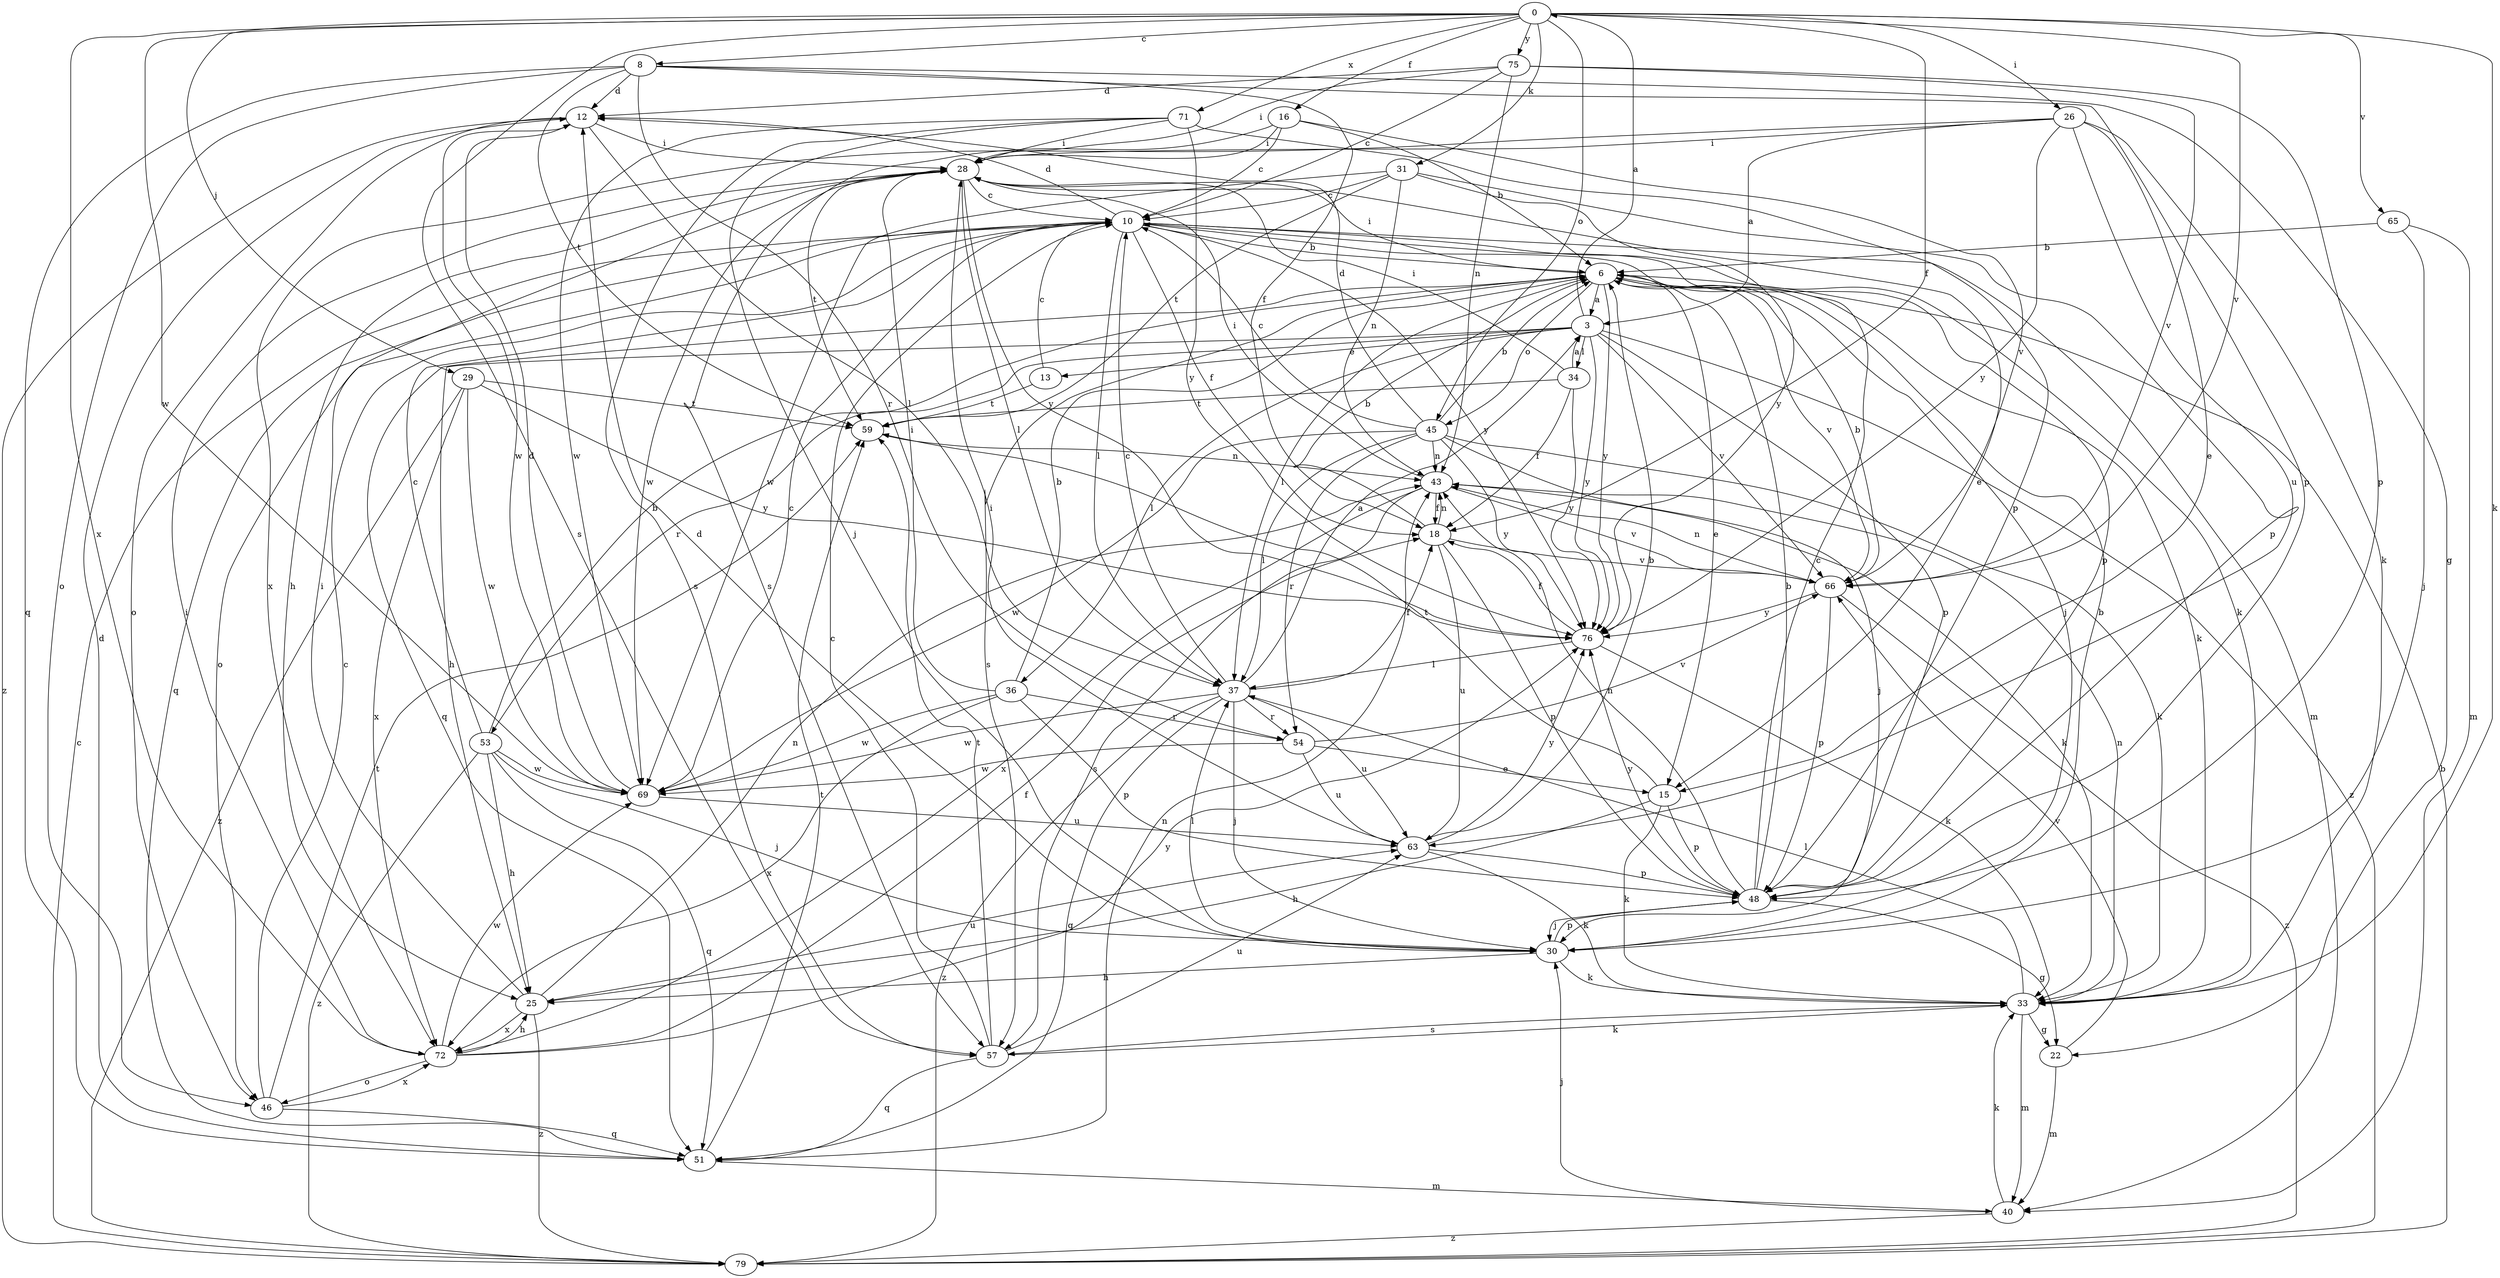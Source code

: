 strict digraph  {
0;
3;
6;
8;
10;
12;
13;
15;
16;
18;
22;
25;
26;
28;
29;
30;
31;
33;
34;
36;
37;
40;
43;
45;
46;
48;
51;
53;
54;
57;
59;
63;
65;
66;
69;
71;
72;
75;
76;
79;
0 -> 8  [label=c];
0 -> 16  [label=f];
0 -> 18  [label=f];
0 -> 26  [label=i];
0 -> 29  [label=j];
0 -> 31  [label=k];
0 -> 33  [label=k];
0 -> 45  [label=o];
0 -> 57  [label=s];
0 -> 65  [label=v];
0 -> 66  [label=v];
0 -> 69  [label=w];
0 -> 71  [label=x];
0 -> 72  [label=x];
0 -> 75  [label=y];
3 -> 0  [label=a];
3 -> 13  [label=e];
3 -> 25  [label=h];
3 -> 34  [label=l];
3 -> 36  [label=l];
3 -> 48  [label=p];
3 -> 53  [label=r];
3 -> 66  [label=v];
3 -> 76  [label=y];
3 -> 79  [label=z];
6 -> 3  [label=a];
6 -> 15  [label=e];
6 -> 28  [label=i];
6 -> 30  [label=j];
6 -> 33  [label=k];
6 -> 37  [label=l];
6 -> 45  [label=o];
6 -> 51  [label=q];
6 -> 57  [label=s];
6 -> 66  [label=v];
6 -> 76  [label=y];
8 -> 12  [label=d];
8 -> 18  [label=f];
8 -> 22  [label=g];
8 -> 46  [label=o];
8 -> 48  [label=p];
8 -> 51  [label=q];
8 -> 54  [label=r];
8 -> 59  [label=t];
10 -> 6  [label=b];
10 -> 12  [label=d];
10 -> 18  [label=f];
10 -> 33  [label=k];
10 -> 37  [label=l];
10 -> 40  [label=m];
10 -> 46  [label=o];
10 -> 48  [label=p];
10 -> 51  [label=q];
10 -> 76  [label=y];
12 -> 28  [label=i];
12 -> 37  [label=l];
12 -> 46  [label=o];
12 -> 69  [label=w];
12 -> 79  [label=z];
13 -> 10  [label=c];
13 -> 59  [label=t];
15 -> 25  [label=h];
15 -> 33  [label=k];
15 -> 48  [label=p];
15 -> 59  [label=t];
16 -> 6  [label=b];
16 -> 10  [label=c];
16 -> 28  [label=i];
16 -> 57  [label=s];
16 -> 66  [label=v];
18 -> 6  [label=b];
18 -> 43  [label=n];
18 -> 48  [label=p];
18 -> 63  [label=u];
18 -> 66  [label=v];
22 -> 40  [label=m];
22 -> 66  [label=v];
25 -> 28  [label=i];
25 -> 43  [label=n];
25 -> 63  [label=u];
25 -> 72  [label=x];
25 -> 79  [label=z];
26 -> 3  [label=a];
26 -> 15  [label=e];
26 -> 28  [label=i];
26 -> 33  [label=k];
26 -> 63  [label=u];
26 -> 72  [label=x];
26 -> 76  [label=y];
28 -> 10  [label=c];
28 -> 15  [label=e];
28 -> 25  [label=h];
28 -> 37  [label=l];
28 -> 59  [label=t];
28 -> 69  [label=w];
28 -> 76  [label=y];
29 -> 59  [label=t];
29 -> 69  [label=w];
29 -> 72  [label=x];
29 -> 76  [label=y];
29 -> 79  [label=z];
30 -> 6  [label=b];
30 -> 12  [label=d];
30 -> 25  [label=h];
30 -> 33  [label=k];
30 -> 37  [label=l];
30 -> 48  [label=p];
31 -> 10  [label=c];
31 -> 43  [label=n];
31 -> 48  [label=p];
31 -> 59  [label=t];
31 -> 69  [label=w];
31 -> 76  [label=y];
33 -> 22  [label=g];
33 -> 37  [label=l];
33 -> 40  [label=m];
33 -> 43  [label=n];
33 -> 57  [label=s];
34 -> 3  [label=a];
34 -> 18  [label=f];
34 -> 28  [label=i];
34 -> 59  [label=t];
34 -> 76  [label=y];
36 -> 6  [label=b];
36 -> 28  [label=i];
36 -> 48  [label=p];
36 -> 54  [label=r];
36 -> 69  [label=w];
36 -> 72  [label=x];
37 -> 3  [label=a];
37 -> 10  [label=c];
37 -> 18  [label=f];
37 -> 30  [label=j];
37 -> 51  [label=q];
37 -> 54  [label=r];
37 -> 63  [label=u];
37 -> 69  [label=w];
37 -> 79  [label=z];
40 -> 30  [label=j];
40 -> 33  [label=k];
40 -> 79  [label=z];
43 -> 18  [label=f];
43 -> 28  [label=i];
43 -> 33  [label=k];
43 -> 57  [label=s];
43 -> 66  [label=v];
43 -> 72  [label=x];
45 -> 6  [label=b];
45 -> 10  [label=c];
45 -> 12  [label=d];
45 -> 30  [label=j];
45 -> 33  [label=k];
45 -> 37  [label=l];
45 -> 43  [label=n];
45 -> 54  [label=r];
45 -> 69  [label=w];
45 -> 76  [label=y];
46 -> 10  [label=c];
46 -> 51  [label=q];
46 -> 59  [label=t];
46 -> 72  [label=x];
48 -> 6  [label=b];
48 -> 10  [label=c];
48 -> 22  [label=g];
48 -> 30  [label=j];
48 -> 43  [label=n];
48 -> 76  [label=y];
51 -> 12  [label=d];
51 -> 40  [label=m];
51 -> 43  [label=n];
51 -> 59  [label=t];
53 -> 6  [label=b];
53 -> 10  [label=c];
53 -> 25  [label=h];
53 -> 30  [label=j];
53 -> 51  [label=q];
53 -> 69  [label=w];
53 -> 79  [label=z];
54 -> 15  [label=e];
54 -> 63  [label=u];
54 -> 66  [label=v];
54 -> 69  [label=w];
57 -> 10  [label=c];
57 -> 33  [label=k];
57 -> 51  [label=q];
57 -> 59  [label=t];
57 -> 63  [label=u];
59 -> 43  [label=n];
63 -> 6  [label=b];
63 -> 28  [label=i];
63 -> 33  [label=k];
63 -> 48  [label=p];
63 -> 76  [label=y];
65 -> 6  [label=b];
65 -> 30  [label=j];
65 -> 40  [label=m];
66 -> 6  [label=b];
66 -> 43  [label=n];
66 -> 48  [label=p];
66 -> 76  [label=y];
66 -> 79  [label=z];
69 -> 10  [label=c];
69 -> 12  [label=d];
69 -> 63  [label=u];
71 -> 28  [label=i];
71 -> 30  [label=j];
71 -> 48  [label=p];
71 -> 57  [label=s];
71 -> 69  [label=w];
71 -> 76  [label=y];
72 -> 18  [label=f];
72 -> 25  [label=h];
72 -> 28  [label=i];
72 -> 46  [label=o];
72 -> 69  [label=w];
72 -> 76  [label=y];
75 -> 10  [label=c];
75 -> 12  [label=d];
75 -> 28  [label=i];
75 -> 43  [label=n];
75 -> 48  [label=p];
75 -> 66  [label=v];
76 -> 18  [label=f];
76 -> 33  [label=k];
76 -> 37  [label=l];
79 -> 6  [label=b];
79 -> 10  [label=c];
}
